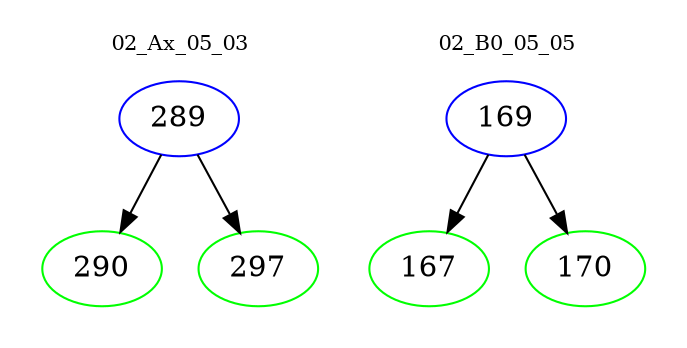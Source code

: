 digraph{
subgraph cluster_0 {
color = white
label = "02_Ax_05_03";
fontsize=10;
T0_289 [label="289", color="blue"]
T0_289 -> T0_290 [color="black"]
T0_290 [label="290", color="green"]
T0_289 -> T0_297 [color="black"]
T0_297 [label="297", color="green"]
}
subgraph cluster_1 {
color = white
label = "02_B0_05_05";
fontsize=10;
T1_169 [label="169", color="blue"]
T1_169 -> T1_167 [color="black"]
T1_167 [label="167", color="green"]
T1_169 -> T1_170 [color="black"]
T1_170 [label="170", color="green"]
}
}
